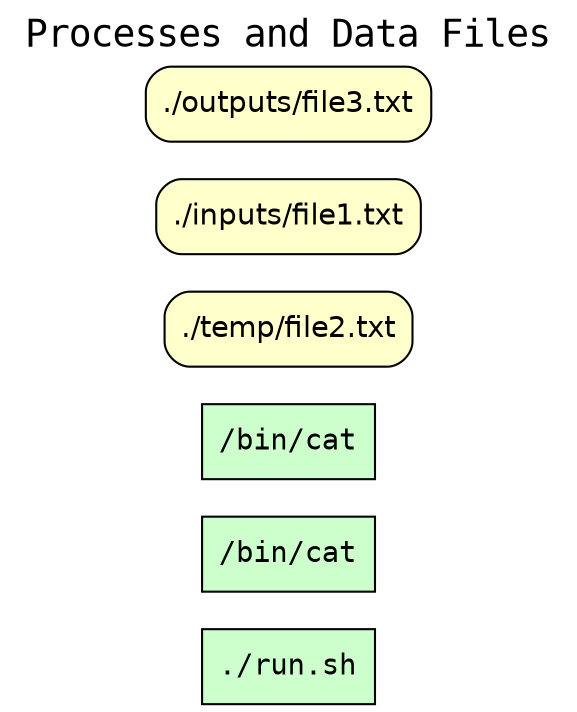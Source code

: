 
digraph wt_run {
rankdir=LR
fontname=Courier; fontsize=18; labelloc=t
label="Processes and Data Files"
node[shape=box style="filled" fillcolor="#CCFFCC" peripheries=1 fontname=Courier]
"exe:e1" [label="./run.sh"]
"exe:e2" [label="/bin/cat"]
"exe:e3" [label="/bin/cat"]
node[shape=box style="rounded,filled" fillcolor="#FFFFCC" peripheries=1 fontname=Helvetica]
"access:i11" [label="./temp/file2.txt"]
"access:i19" [label="./inputs/file1.txt"]
"access:i20" [label="./outputs/file3.txt"]
"access:i11" [label="./temp/file2.txt"]
}

